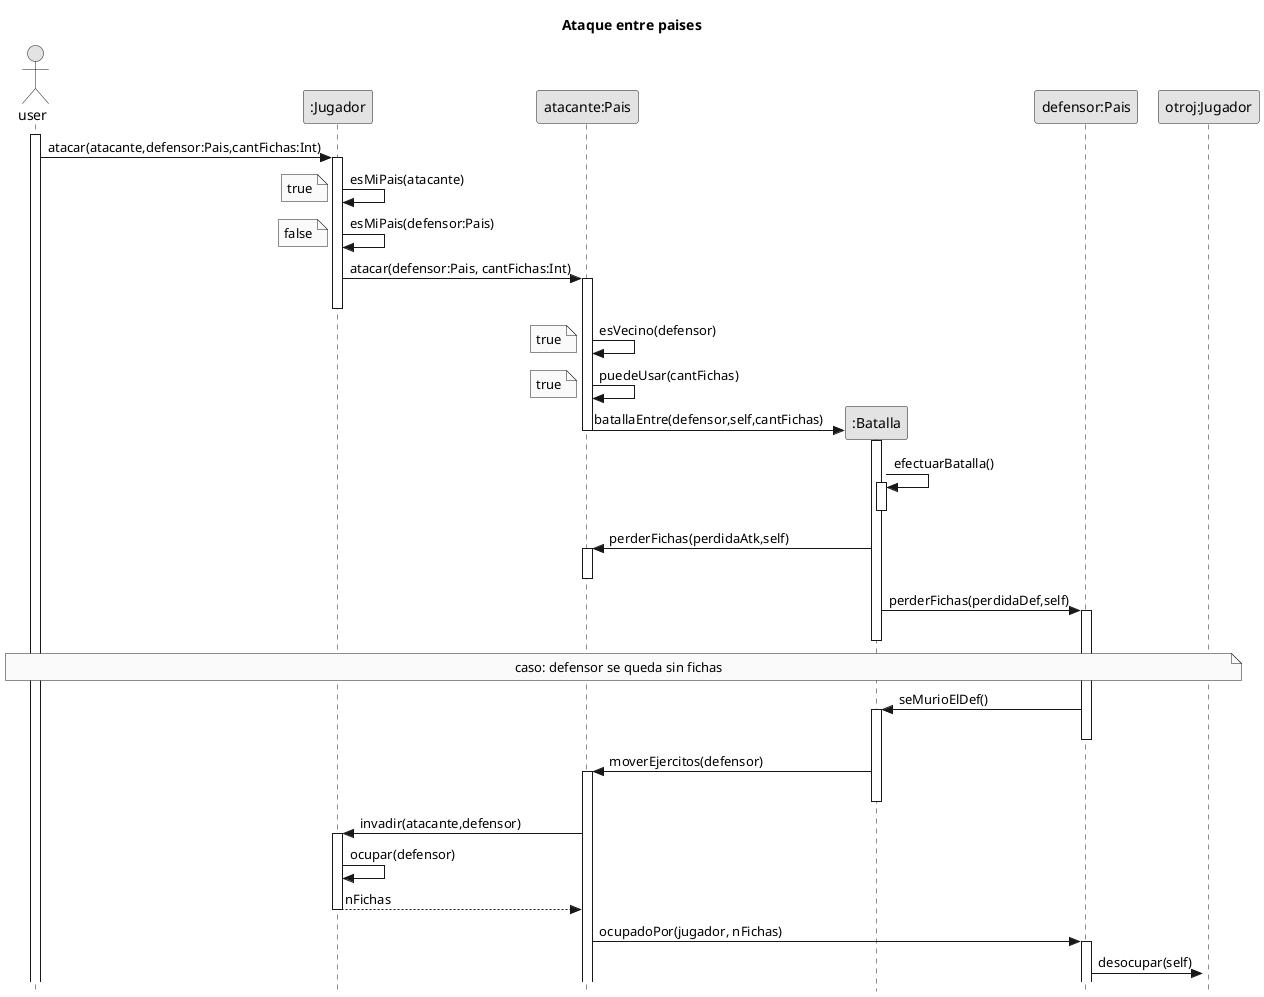 @startuml
skinparam style strictuml
skinparam classAttributeIconSize 0
skinparam monochrome true

title **Ataque entre paises**

actor user
participant jugador as ":Jugador"
participant atk as "atacante:Pais"
participant batalla as ":Batalla"
participant def as "defensor:Pais"
participant defJ as "otroj:Jugador"

user ++
user -> jugador ++: atacar(atacante,defensor:Pais,cantFichas:Int)

jugador -> jugador : esMiPais(atacante)
note left
	true
end note

jugador -> jugador : esMiPais(defensor:Pais)
note left
	false
end note

jugador -> atk ++: atacar(defensor:Pais, cantFichas:Int)
jugador --

atk -> atk : esVecino(defensor)
note left
	true
end note

atk -> atk: puedeUsar(cantFichas)
note left
	true
end note

atk -> batalla **: batallaEntre(defensor,self,cantFichas)
batalla ++
atk --
batalla -> batalla ++: efectuarBatalla()
batalla --
atk <- batalla ++: perderFichas(perdidaAtk,self)
atk -- 
batalla -> def ++: perderFichas(perdidaDef,self)
batalla --
note over user,defJ
	caso: defensor se queda sin fichas
end note


defJ--

batalla <- def ++ : seMurioElDef()
def --
atk <- batalla ++ : moverEjercitos(defensor)
batalla --

jugador <- atk ++: invadir(atacante,defensor)
jugador -> jugador: ocupar(defensor)
jugador --> atk -- : nFichas

atk -> def ++: ocupadoPor(jugador, nFichas)
def -> defJ ++: desocupar(self)



@enduml